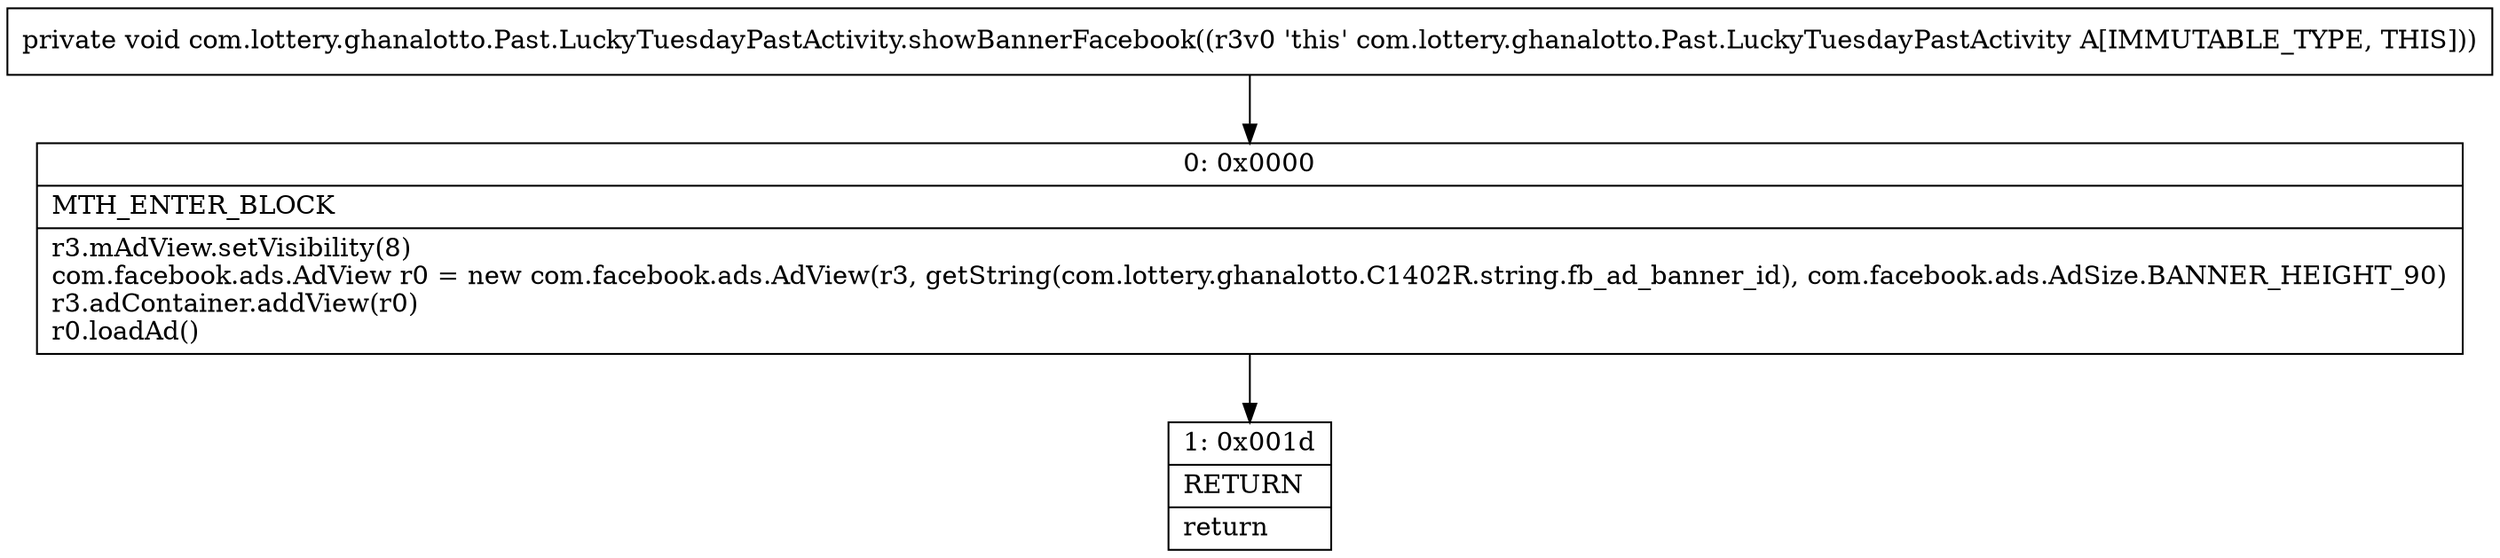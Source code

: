 digraph "CFG forcom.lottery.ghanalotto.Past.LuckyTuesdayPastActivity.showBannerFacebook()V" {
Node_0 [shape=record,label="{0\:\ 0x0000|MTH_ENTER_BLOCK\l|r3.mAdView.setVisibility(8)\lcom.facebook.ads.AdView r0 = new com.facebook.ads.AdView(r3, getString(com.lottery.ghanalotto.C1402R.string.fb_ad_banner_id), com.facebook.ads.AdSize.BANNER_HEIGHT_90)\lr3.adContainer.addView(r0)\lr0.loadAd()\l}"];
Node_1 [shape=record,label="{1\:\ 0x001d|RETURN\l|return\l}"];
MethodNode[shape=record,label="{private void com.lottery.ghanalotto.Past.LuckyTuesdayPastActivity.showBannerFacebook((r3v0 'this' com.lottery.ghanalotto.Past.LuckyTuesdayPastActivity A[IMMUTABLE_TYPE, THIS])) }"];
MethodNode -> Node_0;
Node_0 -> Node_1;
}

